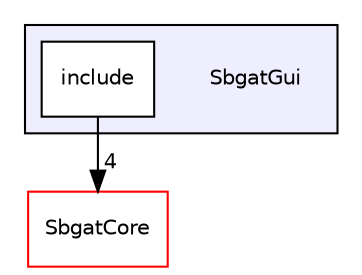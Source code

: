 digraph "/Users/bbercovici/GDrive/CUBoulder/Research/code/SBGAT/SbgatGui" {
  compound=true
  node [ fontsize="10", fontname="Helvetica"];
  edge [ labelfontsize="10", labelfontname="Helvetica"];
  subgraph clusterdir_41a2f6e9e4ceebab52eafc6339388c94 {
    graph [ bgcolor="#eeeeff", pencolor="black", label="" URL="dir_41a2f6e9e4ceebab52eafc6339388c94.html"];
    dir_41a2f6e9e4ceebab52eafc6339388c94 [shape=plaintext label="SbgatGui"];
    dir_e22a09de8502b0ab3529ccc9c6184668 [shape=box label="include" color="black" fillcolor="white" style="filled" URL="dir_e22a09de8502b0ab3529ccc9c6184668.html"];
  }
  dir_c357ea99558ae0fdef189d31bc2a964b [shape=box label="SbgatCore" fillcolor="white" style="filled" color="red" URL="dir_c357ea99558ae0fdef189d31bc2a964b.html"];
  dir_e22a09de8502b0ab3529ccc9c6184668->dir_c357ea99558ae0fdef189d31bc2a964b [headlabel="4", labeldistance=1.5 headhref="dir_000005_000000.html"];
}
